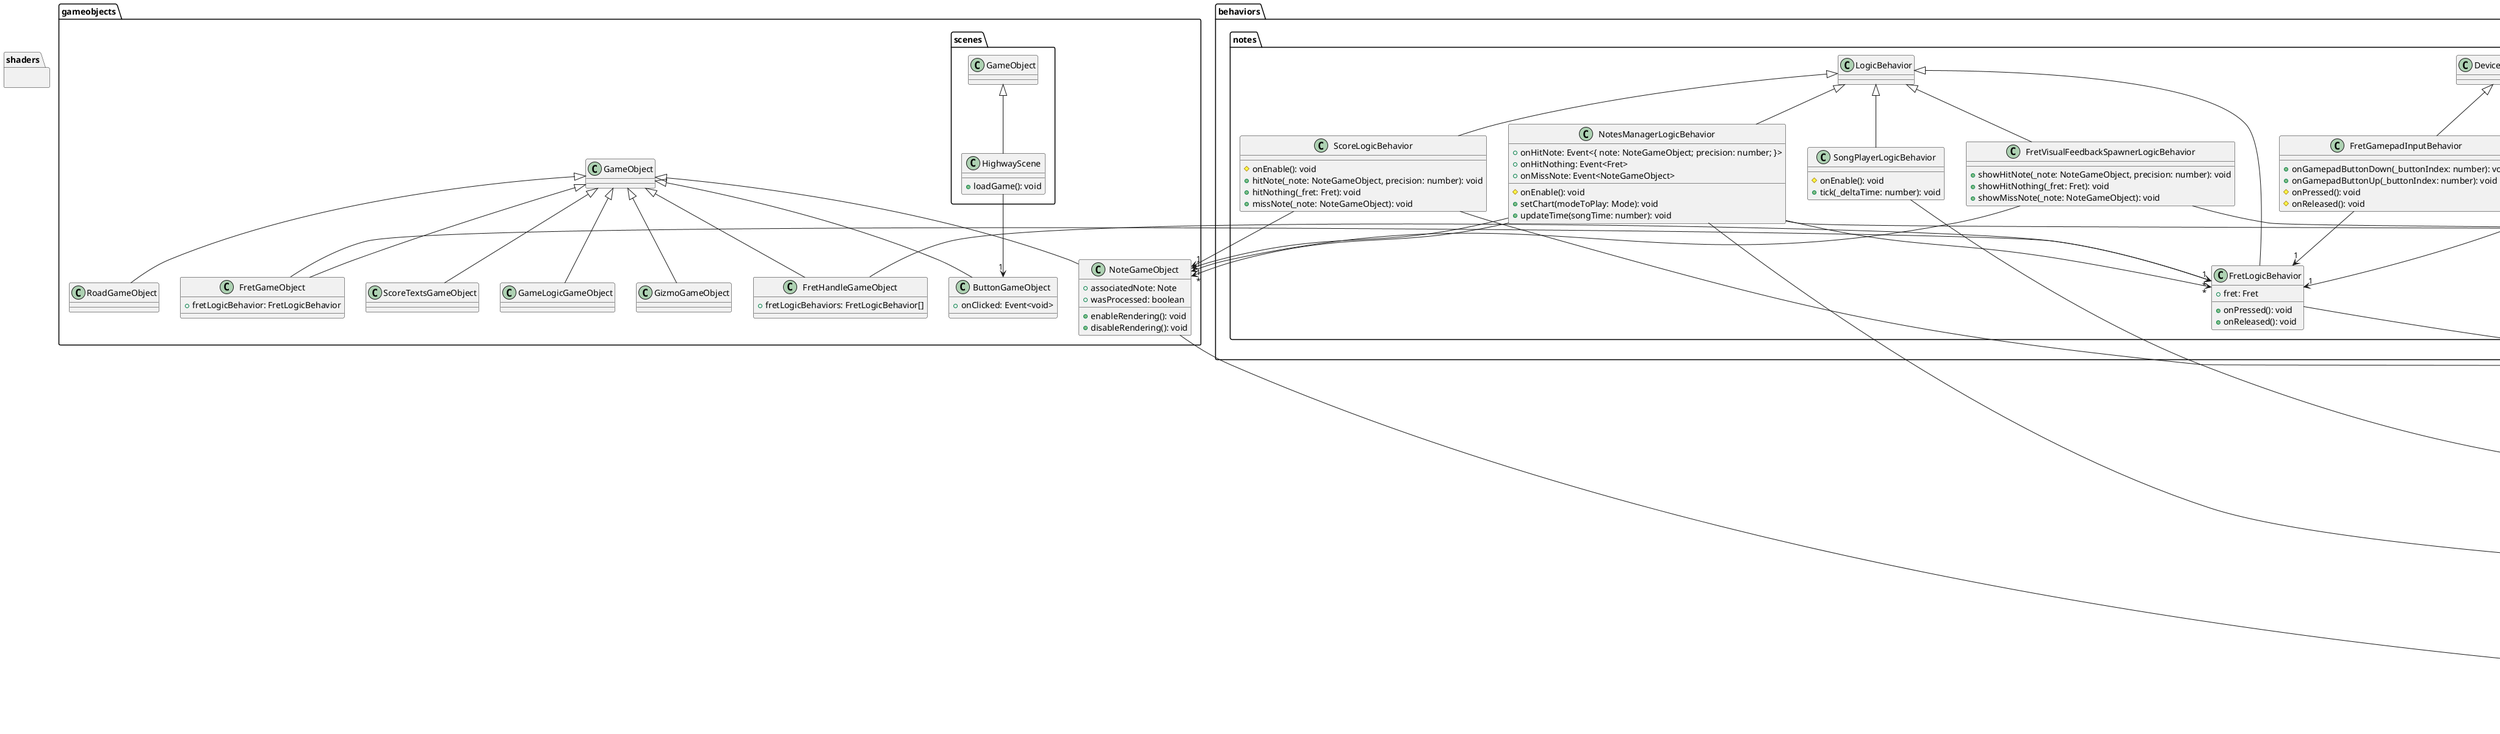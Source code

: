 @startuml
package behaviors {
    package notes {

class FretLogicBehavior extends LogicBehavior {
    +fret: Fret
    +onPressed(): void
    +onReleased(): void
}
class FretGamepadInputBehavior extends DeviceInputBehavior {
    +onGamepadButtonDown(_buttonIndex: number): void
    +onGamepadButtonUp(_buttonIndex: number): void
    #onPressed(): void
    #onReleased(): void
}
class FretInputBehavior extends DeviceInputBehavior {
    +onKeyboardKeyDown(_key: string): void
    +onKeyboardKeyUp(_key: string): void
    #onPressed(): void
    #onReleased(): void
}
class FretVisualFeedbackSpawnerLogicBehavior extends LogicBehavior {
    +showHitNote(_note: NoteGameObject, precision: number): void
    +showHitNothing(_fret: Fret): void
    +showMissNote(_note: NoteGameObject): void
}
class NotesManagerLogicBehavior extends LogicBehavior {
    +onHitNote: Event<{ note: NoteGameObject; precision: number; }>
    +onHitNothing: Event<Fret>
    +onMissNote: Event<NoteGameObject>
    #onEnable(): void
    +setChart(modeToPlay: Mode): void
    +updateTime(songTime: number): void
}
class ScoreLogicBehavior extends LogicBehavior {
    #onEnable(): void
    +hitNote(_note: NoteGameObject, precision: number): void
    +hitNothing(_fret: Fret): void
    +missNote(_note: NoteGameObject): void
}
class SongPlayerLogicBehavior extends LogicBehavior {
    #onEnable(): void
    +tick(_deltaTime: number): void
}

    }
    package transform {

class BooleanScaleOutputBehavior extends OutputBehavior {
    +setup(attachedOn: GameObject): void
    +tick(_deltaTime: number): void
}
class ForwardOutputBehavior extends OutputBehavior {
    #speed: number
    #time: number
    #offset: number
    +tick(_deltaTime: number): void
}
class RepeatableForwardOutputBehavior extends ForwardOutputBehavior {
    +tick(_deltaTime: number): void
}
class ScalingOutputBehavior extends OutputBehavior {
    +transitionToScale(target: Vector3): void
    +tick(_deltaTime: number): void
}
class VisualFeedbackOutputBehavior extends TextRenderBehavior {
    +onAnimationEnd: Event<void>
    +tick(_deltaTime: number): void
}

    }
    package ui {

class ButtonLogicBehavior extends LogicBehavior {
    +onButtonPressAndRelease: Event<void>
    +changePointedDirection(origin: Vector3, dir: Vector3): void
    +pointerDown(): void
    +pointerUp(): void
}
class ButtonInputBehavior extends DeviceInputBehavior {
    +onMouseMove(_data: { position: Vector2; delta: Vector2; }): void
    +onMouseLeftClickDown(): void
    +onMouseLeftClickUp(): void
}

    }
}
package debug {

class FreeLookCameraController extends LogicBehavior {
    +move(direction: Vector3): void
    +look(delta: Vector2): void
}
class FreeLookCameraKeyboardMouseInput extends DeviceInputBehavior {
    #onEnable(): void
    +onKeyboardKeyDown(key: string): void
    +onKeyboardKeyUp(key: string): void
    +tick(_deltaTime: number): void
    +onMouseMove(__0: { delta: Vector2; }): void
}
class GridRenderBehavior extends LinesRenderBehavior

}
package gameobjects {

class ButtonGameObject extends GameObject {
    +onClicked: Event<void>
}
class FretGameObject extends GameObject {
    +fretLogicBehavior: FretLogicBehavior
}
class FretHandleGameObject extends GameObject {
    +fretLogicBehaviors: FretLogicBehavior[]
}
class RoadGameObject extends GameObject
class NoteGameObject extends GameObject {
    +associatedNote: Note
    +wasProcessed: boolean
    +enableRendering(): void
    +disableRendering(): void
}
class ScoreTextsGameObject extends GameObject {
}
class GameLogicGameObject extends GameObject
class GizmoGameObject extends GameObject
    package scenes {

class HighwayScene extends GameObject {
    +loadGame(): void
}

    }
}
package models {

interface Note {
    +time: number
    +fret: number
    +duration: number
}
interface Mode {
    +difficulty: string
    +notes: Note[]
}
interface Song {
    +name: string
    +artist: string
    +offset: number
    +songPartsPath: string[]
}
interface Chart {
    +song: Song
    +modes: Mode[]
}
class Fret {
    +index: number
    +name: string
    +toString(): string
    +texturePath: string
    +position: number
    +keyboardKey: string
    +gamepadKey: number
}
interface Score {
    +score: number
    +streak: number
    +multiplier: number
}

}
package services {

interface Parser {
    +parseTrack(file: string): Promise<Chart>
}
class MidiParser implements Parser {
    +parseTrack(file: string): Promise<Chart>
}

}
package shaders {
}
FretLogicBehavior --> "1" Fret
FretGamepadInputBehavior --> "1" FretLogicBehavior
FretInputBehavior --> "1" FretLogicBehavior
FretVisualFeedbackSpawnerLogicBehavior --> "1" NoteGameObject
FretVisualFeedbackSpawnerLogicBehavior --> "1" Fret
Mode --> "*" Note
NotesManagerLogicBehavior --> "1" NoteGameObject
NotesManagerLogicBehavior --> "1" Fret
NotesManagerLogicBehavior --> "*" FretLogicBehavior
NotesManagerLogicBehavior --> "*" NoteGameObject
NotesManagerLogicBehavior --> "1" Mode
ScoreLogicBehavior --> "1" NoteGameObject
ScoreLogicBehavior --> "1" Fret
SongPlayerLogicBehavior --> "1" Song
ButtonInputBehavior --> "1" ButtonLogicBehavior
FreeLookCameraKeyboardMouseInput --> "1" FreeLookCameraController
FretGameObject --> "1" FretLogicBehavior
NoteGameObject --> "1" Note
FretHandleGameObject --> "*" FretLogicBehavior
Chart --> "*" Mode
MidiParser --> "*" Note
HighwayScene --> "1" ButtonGameObject
Chart --> "1" Song
Parser --> "1" Chart
MidiParser --> "1" Chart
@enduml